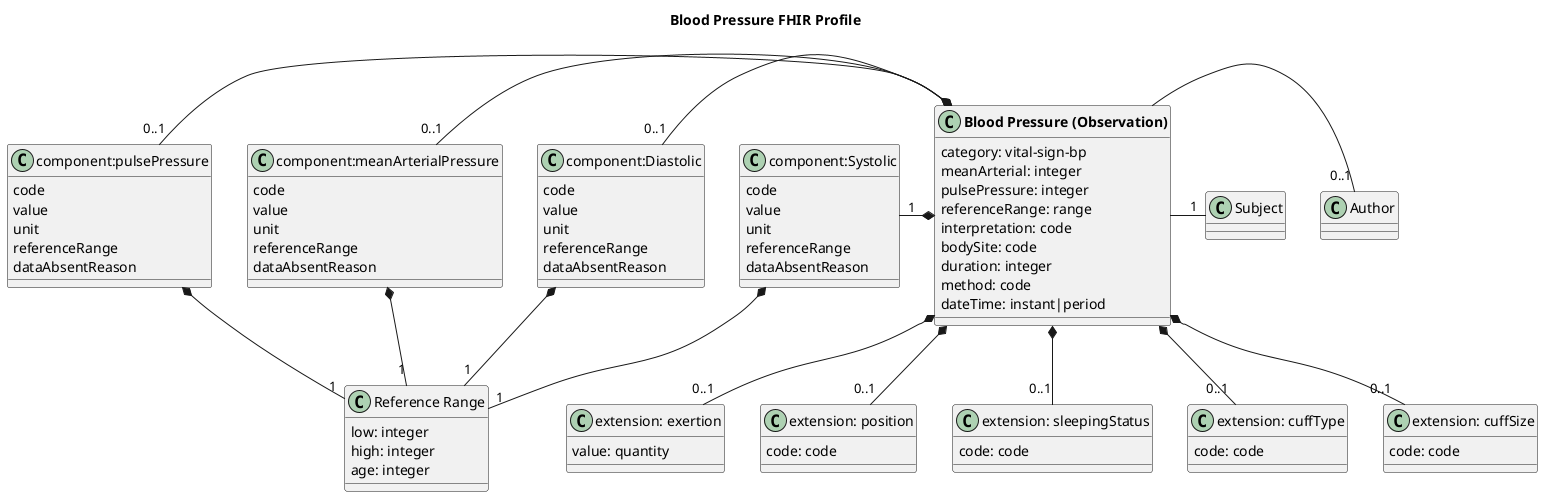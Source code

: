 @startuml

skinparam svgDimensionStyle false

title Blood Pressure FHIR Profile

class "**Blood Pressure (Observation)**" as bp {
    category: vital-sign-bp
    meanArterial: integer
    pulsePressure: integer
    referenceRange: range
    interpretation: code
    bodySite: code
    duration: integer
    method: code
    dateTime: instant|period
}

class "component:Systolic" as syst {
    code
    value
    unit
    referenceRange
    dataAbsentReason
}
class "component:Diastolic" as diast {
    code
    value
    unit
    referenceRange
    dataAbsentReason
}
class "component:meanArterialPressure" as mabp {
    code
    value
    unit
    referenceRange
    dataAbsentReason
}
class "component:pulsePressure" as pbp {
    code
    value
    unit
    referenceRange
    dataAbsentReason
}


class "Reference Range" as rr {
    low: integer
    high: integer
    age: integer
}

class "extension: exertion" as ex {
    value: quantity
}
class "extension: position" as pos {
    code: code
}
class "extension: sleepingStatus" as sleep {
    code: code
}
class "extension: cuffType" as cType {
    code: code
}
class "extension: cuffSize" as cSize {
    code: code
}

bp *-left- "1" syst
bp *-left- "0..1" diast
bp *-left- "0..1" mabp
bp *-left- "0..1" pbp
bp *-- "0..1" ex
bp *-- "0..1" pos
bp *-- "0..1" sleep
bp *-- "0..1" cType
bp *-- "0..1" cSize

class "Author" as a
class "Subject" as s

bp -right- "0..1" a
bp -right- "1" s

syst *-- "1" rr
diast *-- "1" rr
mabp *-- "1" rr
pbp *-- "1" rr

@enduml